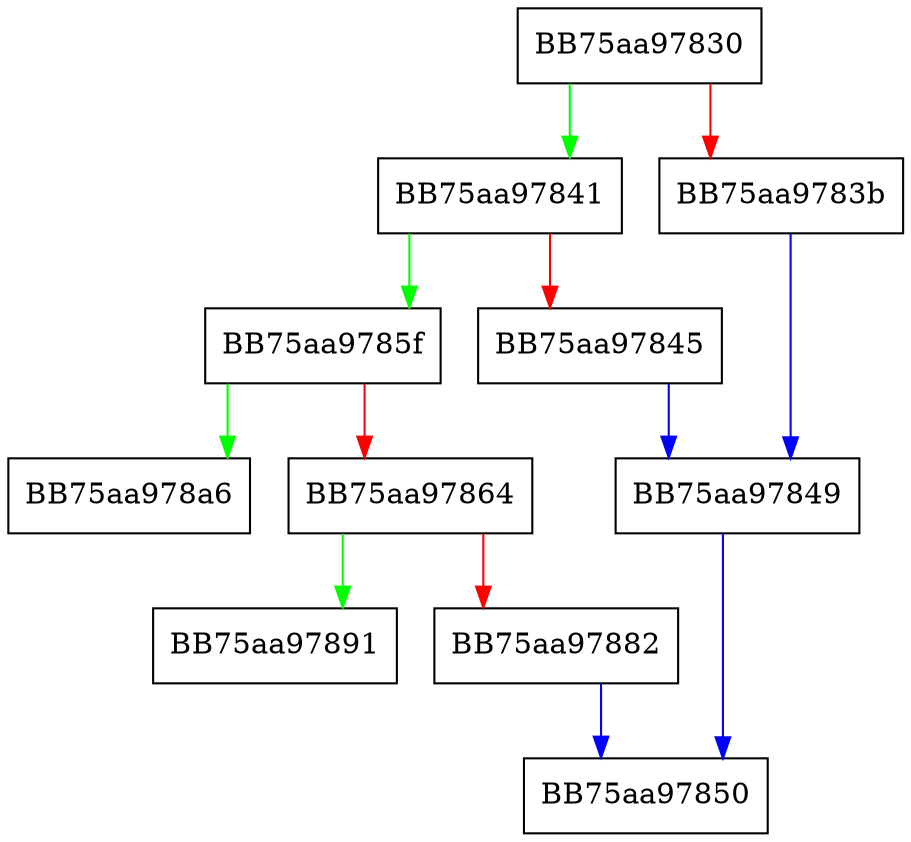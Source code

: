 digraph kcrc_hcrc_callback {
  node [shape="box"];
  graph [splines=ortho];
  BB75aa97830 -> BB75aa97841 [color="green"];
  BB75aa97830 -> BB75aa9783b [color="red"];
  BB75aa9783b -> BB75aa97849 [color="blue"];
  BB75aa97841 -> BB75aa9785f [color="green"];
  BB75aa97841 -> BB75aa97845 [color="red"];
  BB75aa97845 -> BB75aa97849 [color="blue"];
  BB75aa97849 -> BB75aa97850 [color="blue"];
  BB75aa9785f -> BB75aa978a6 [color="green"];
  BB75aa9785f -> BB75aa97864 [color="red"];
  BB75aa97864 -> BB75aa97891 [color="green"];
  BB75aa97864 -> BB75aa97882 [color="red"];
  BB75aa97882 -> BB75aa97850 [color="blue"];
}